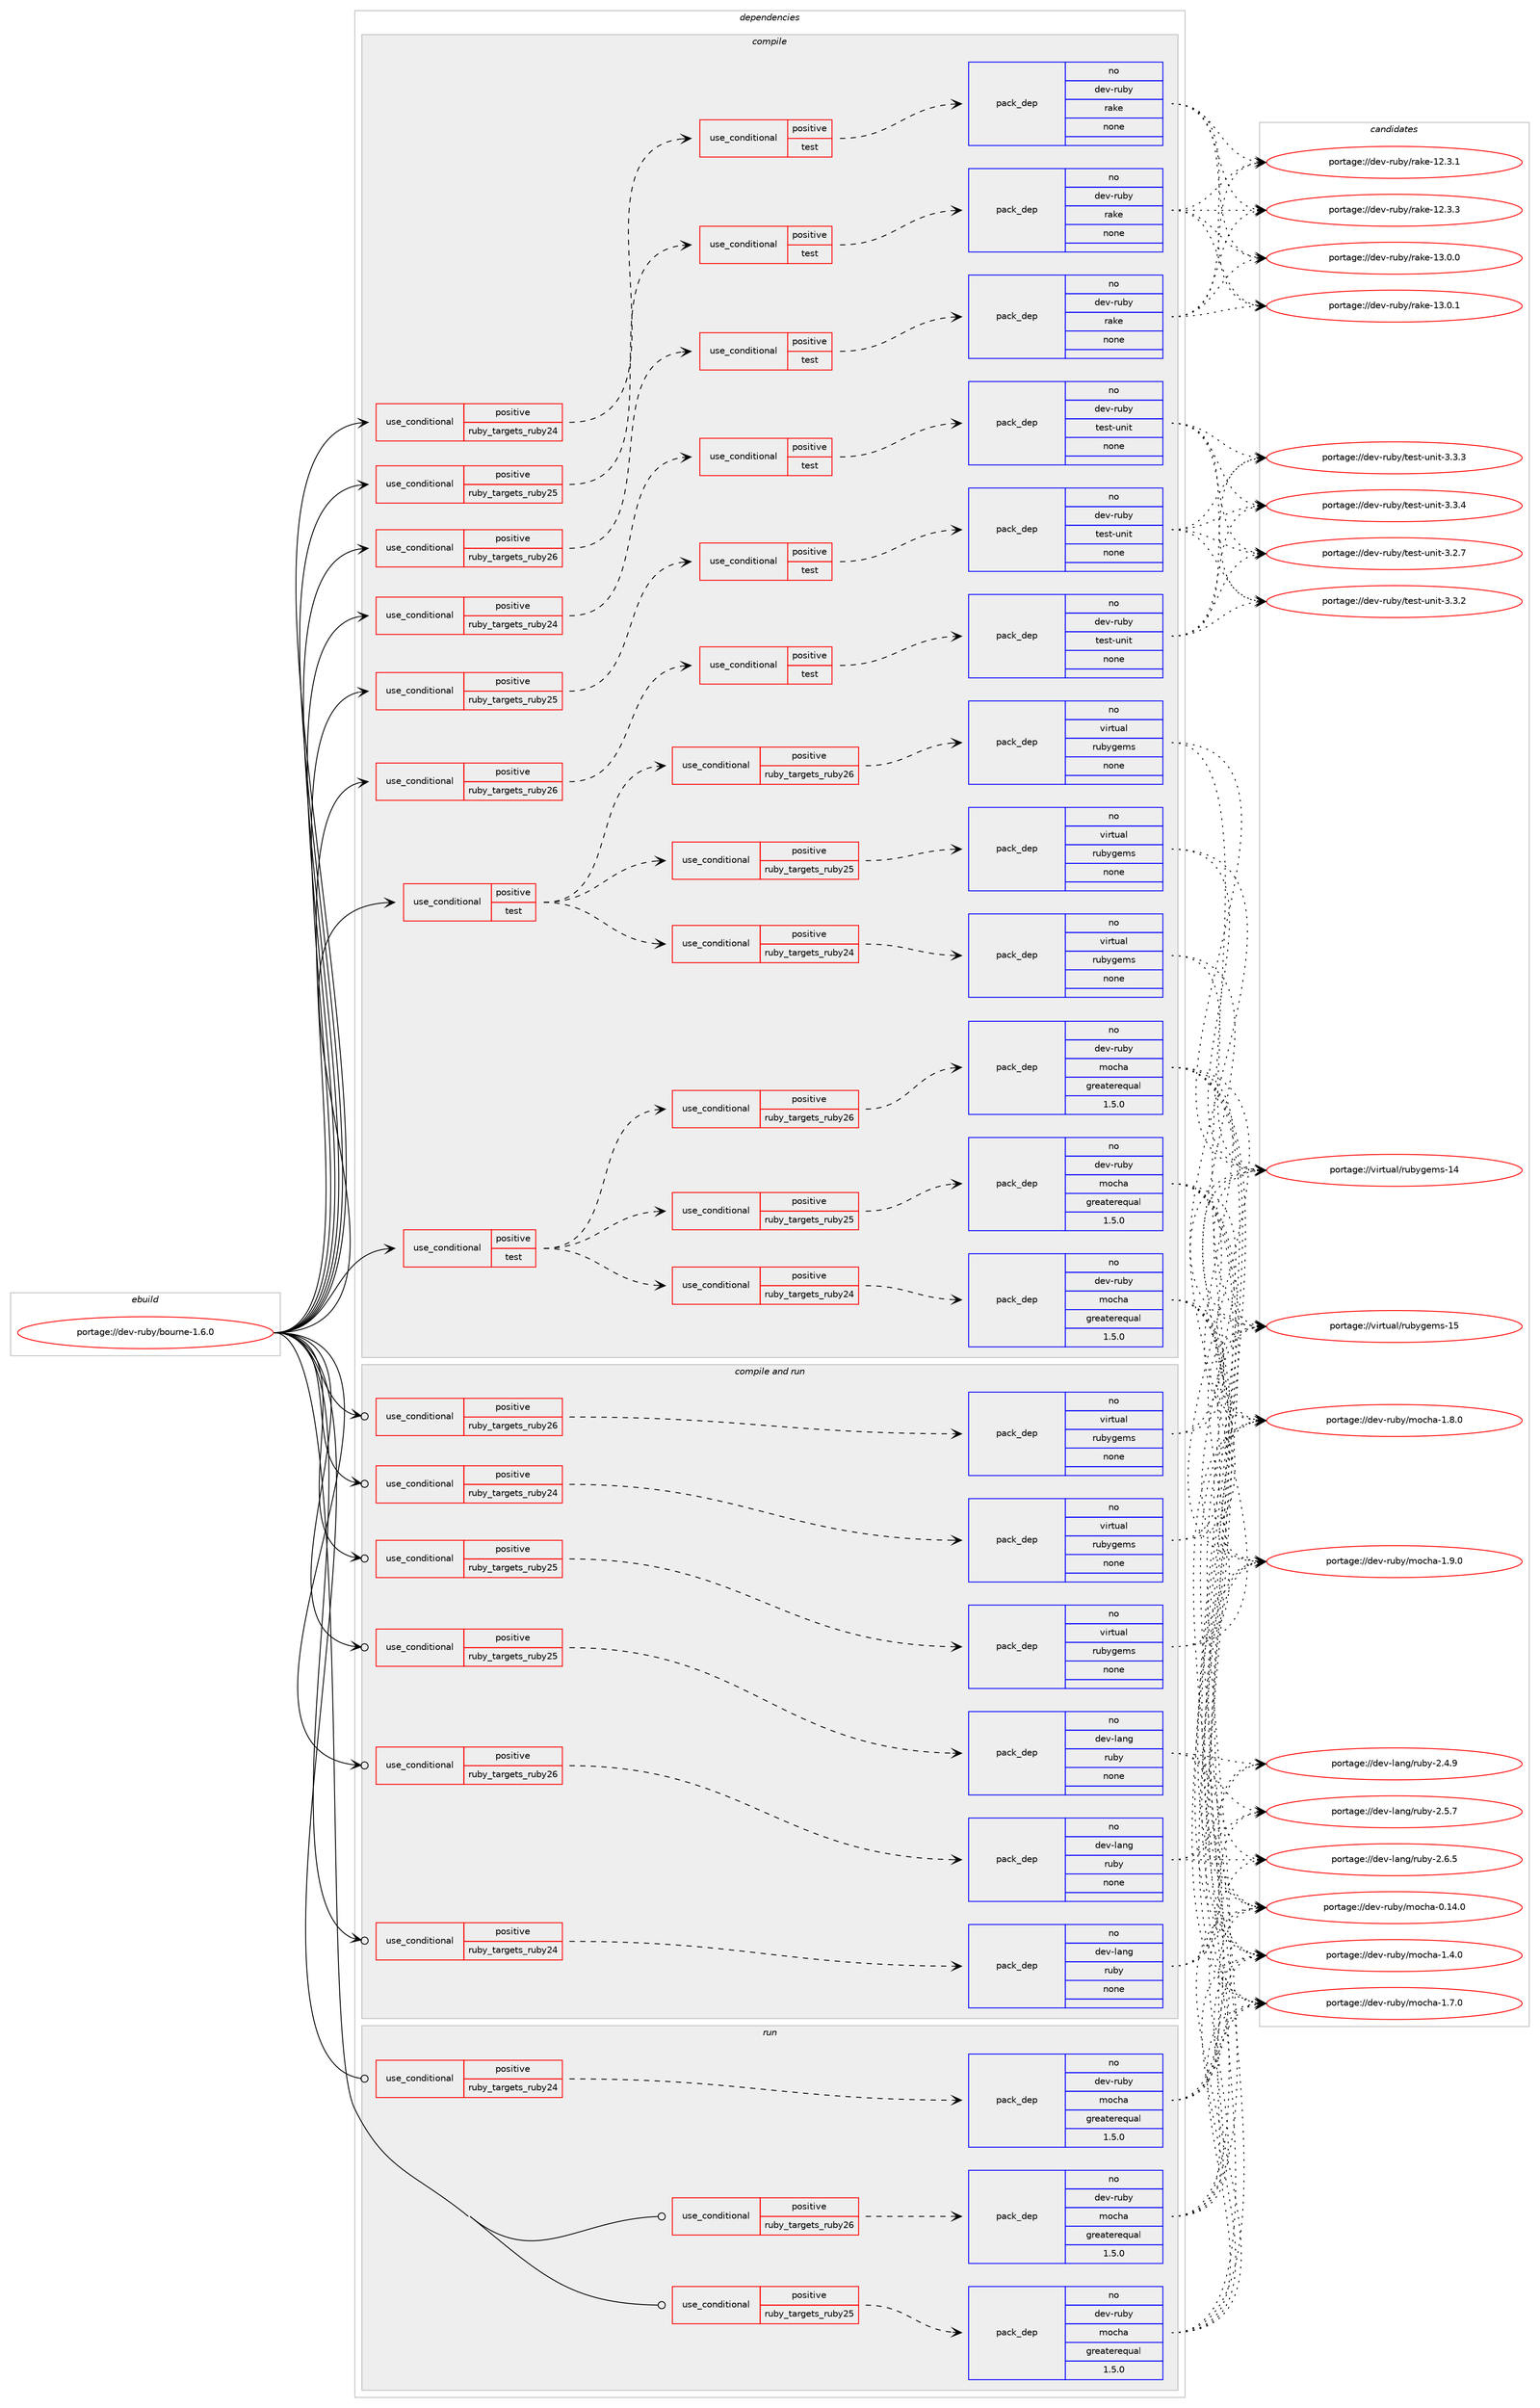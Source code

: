 digraph prolog {

# *************
# Graph options
# *************

newrank=true;
concentrate=true;
compound=true;
graph [rankdir=LR,fontname=Helvetica,fontsize=10,ranksep=1.5];#, ranksep=2.5, nodesep=0.2];
edge  [arrowhead=vee];
node  [fontname=Helvetica,fontsize=10];

# **********
# The ebuild
# **********

subgraph cluster_leftcol {
color=gray;
rank=same;
label=<<i>ebuild</i>>;
id [label="portage://dev-ruby/bourne-1.6.0", color=red, width=4, href="../dev-ruby/bourne-1.6.0.svg"];
}

# ****************
# The dependencies
# ****************

subgraph cluster_midcol {
color=gray;
label=<<i>dependencies</i>>;
subgraph cluster_compile {
fillcolor="#eeeeee";
style=filled;
label=<<i>compile</i>>;
subgraph cond48554 {
dependency214116 [label=<<TABLE BORDER="0" CELLBORDER="1" CELLSPACING="0" CELLPADDING="4"><TR><TD ROWSPAN="3" CELLPADDING="10">use_conditional</TD></TR><TR><TD>positive</TD></TR><TR><TD>ruby_targets_ruby24</TD></TR></TABLE>>, shape=none, color=red];
subgraph cond48555 {
dependency214117 [label=<<TABLE BORDER="0" CELLBORDER="1" CELLSPACING="0" CELLPADDING="4"><TR><TD ROWSPAN="3" CELLPADDING="10">use_conditional</TD></TR><TR><TD>positive</TD></TR><TR><TD>test</TD></TR></TABLE>>, shape=none, color=red];
subgraph pack162092 {
dependency214118 [label=<<TABLE BORDER="0" CELLBORDER="1" CELLSPACING="0" CELLPADDING="4" WIDTH="220"><TR><TD ROWSPAN="6" CELLPADDING="30">pack_dep</TD></TR><TR><TD WIDTH="110">no</TD></TR><TR><TD>dev-ruby</TD></TR><TR><TD>rake</TD></TR><TR><TD>none</TD></TR><TR><TD></TD></TR></TABLE>>, shape=none, color=blue];
}
dependency214117:e -> dependency214118:w [weight=20,style="dashed",arrowhead="vee"];
}
dependency214116:e -> dependency214117:w [weight=20,style="dashed",arrowhead="vee"];
}
id:e -> dependency214116:w [weight=20,style="solid",arrowhead="vee"];
subgraph cond48556 {
dependency214119 [label=<<TABLE BORDER="0" CELLBORDER="1" CELLSPACING="0" CELLPADDING="4"><TR><TD ROWSPAN="3" CELLPADDING="10">use_conditional</TD></TR><TR><TD>positive</TD></TR><TR><TD>ruby_targets_ruby24</TD></TR></TABLE>>, shape=none, color=red];
subgraph cond48557 {
dependency214120 [label=<<TABLE BORDER="0" CELLBORDER="1" CELLSPACING="0" CELLPADDING="4"><TR><TD ROWSPAN="3" CELLPADDING="10">use_conditional</TD></TR><TR><TD>positive</TD></TR><TR><TD>test</TD></TR></TABLE>>, shape=none, color=red];
subgraph pack162093 {
dependency214121 [label=<<TABLE BORDER="0" CELLBORDER="1" CELLSPACING="0" CELLPADDING="4" WIDTH="220"><TR><TD ROWSPAN="6" CELLPADDING="30">pack_dep</TD></TR><TR><TD WIDTH="110">no</TD></TR><TR><TD>dev-ruby</TD></TR><TR><TD>test-unit</TD></TR><TR><TD>none</TD></TR><TR><TD></TD></TR></TABLE>>, shape=none, color=blue];
}
dependency214120:e -> dependency214121:w [weight=20,style="dashed",arrowhead="vee"];
}
dependency214119:e -> dependency214120:w [weight=20,style="dashed",arrowhead="vee"];
}
id:e -> dependency214119:w [weight=20,style="solid",arrowhead="vee"];
subgraph cond48558 {
dependency214122 [label=<<TABLE BORDER="0" CELLBORDER="1" CELLSPACING="0" CELLPADDING="4"><TR><TD ROWSPAN="3" CELLPADDING="10">use_conditional</TD></TR><TR><TD>positive</TD></TR><TR><TD>ruby_targets_ruby25</TD></TR></TABLE>>, shape=none, color=red];
subgraph cond48559 {
dependency214123 [label=<<TABLE BORDER="0" CELLBORDER="1" CELLSPACING="0" CELLPADDING="4"><TR><TD ROWSPAN="3" CELLPADDING="10">use_conditional</TD></TR><TR><TD>positive</TD></TR><TR><TD>test</TD></TR></TABLE>>, shape=none, color=red];
subgraph pack162094 {
dependency214124 [label=<<TABLE BORDER="0" CELLBORDER="1" CELLSPACING="0" CELLPADDING="4" WIDTH="220"><TR><TD ROWSPAN="6" CELLPADDING="30">pack_dep</TD></TR><TR><TD WIDTH="110">no</TD></TR><TR><TD>dev-ruby</TD></TR><TR><TD>rake</TD></TR><TR><TD>none</TD></TR><TR><TD></TD></TR></TABLE>>, shape=none, color=blue];
}
dependency214123:e -> dependency214124:w [weight=20,style="dashed",arrowhead="vee"];
}
dependency214122:e -> dependency214123:w [weight=20,style="dashed",arrowhead="vee"];
}
id:e -> dependency214122:w [weight=20,style="solid",arrowhead="vee"];
subgraph cond48560 {
dependency214125 [label=<<TABLE BORDER="0" CELLBORDER="1" CELLSPACING="0" CELLPADDING="4"><TR><TD ROWSPAN="3" CELLPADDING="10">use_conditional</TD></TR><TR><TD>positive</TD></TR><TR><TD>ruby_targets_ruby25</TD></TR></TABLE>>, shape=none, color=red];
subgraph cond48561 {
dependency214126 [label=<<TABLE BORDER="0" CELLBORDER="1" CELLSPACING="0" CELLPADDING="4"><TR><TD ROWSPAN="3" CELLPADDING="10">use_conditional</TD></TR><TR><TD>positive</TD></TR><TR><TD>test</TD></TR></TABLE>>, shape=none, color=red];
subgraph pack162095 {
dependency214127 [label=<<TABLE BORDER="0" CELLBORDER="1" CELLSPACING="0" CELLPADDING="4" WIDTH="220"><TR><TD ROWSPAN="6" CELLPADDING="30">pack_dep</TD></TR><TR><TD WIDTH="110">no</TD></TR><TR><TD>dev-ruby</TD></TR><TR><TD>test-unit</TD></TR><TR><TD>none</TD></TR><TR><TD></TD></TR></TABLE>>, shape=none, color=blue];
}
dependency214126:e -> dependency214127:w [weight=20,style="dashed",arrowhead="vee"];
}
dependency214125:e -> dependency214126:w [weight=20,style="dashed",arrowhead="vee"];
}
id:e -> dependency214125:w [weight=20,style="solid",arrowhead="vee"];
subgraph cond48562 {
dependency214128 [label=<<TABLE BORDER="0" CELLBORDER="1" CELLSPACING="0" CELLPADDING="4"><TR><TD ROWSPAN="3" CELLPADDING="10">use_conditional</TD></TR><TR><TD>positive</TD></TR><TR><TD>ruby_targets_ruby26</TD></TR></TABLE>>, shape=none, color=red];
subgraph cond48563 {
dependency214129 [label=<<TABLE BORDER="0" CELLBORDER="1" CELLSPACING="0" CELLPADDING="4"><TR><TD ROWSPAN="3" CELLPADDING="10">use_conditional</TD></TR><TR><TD>positive</TD></TR><TR><TD>test</TD></TR></TABLE>>, shape=none, color=red];
subgraph pack162096 {
dependency214130 [label=<<TABLE BORDER="0" CELLBORDER="1" CELLSPACING="0" CELLPADDING="4" WIDTH="220"><TR><TD ROWSPAN="6" CELLPADDING="30">pack_dep</TD></TR><TR><TD WIDTH="110">no</TD></TR><TR><TD>dev-ruby</TD></TR><TR><TD>rake</TD></TR><TR><TD>none</TD></TR><TR><TD></TD></TR></TABLE>>, shape=none, color=blue];
}
dependency214129:e -> dependency214130:w [weight=20,style="dashed",arrowhead="vee"];
}
dependency214128:e -> dependency214129:w [weight=20,style="dashed",arrowhead="vee"];
}
id:e -> dependency214128:w [weight=20,style="solid",arrowhead="vee"];
subgraph cond48564 {
dependency214131 [label=<<TABLE BORDER="0" CELLBORDER="1" CELLSPACING="0" CELLPADDING="4"><TR><TD ROWSPAN="3" CELLPADDING="10">use_conditional</TD></TR><TR><TD>positive</TD></TR><TR><TD>ruby_targets_ruby26</TD></TR></TABLE>>, shape=none, color=red];
subgraph cond48565 {
dependency214132 [label=<<TABLE BORDER="0" CELLBORDER="1" CELLSPACING="0" CELLPADDING="4"><TR><TD ROWSPAN="3" CELLPADDING="10">use_conditional</TD></TR><TR><TD>positive</TD></TR><TR><TD>test</TD></TR></TABLE>>, shape=none, color=red];
subgraph pack162097 {
dependency214133 [label=<<TABLE BORDER="0" CELLBORDER="1" CELLSPACING="0" CELLPADDING="4" WIDTH="220"><TR><TD ROWSPAN="6" CELLPADDING="30">pack_dep</TD></TR><TR><TD WIDTH="110">no</TD></TR><TR><TD>dev-ruby</TD></TR><TR><TD>test-unit</TD></TR><TR><TD>none</TD></TR><TR><TD></TD></TR></TABLE>>, shape=none, color=blue];
}
dependency214132:e -> dependency214133:w [weight=20,style="dashed",arrowhead="vee"];
}
dependency214131:e -> dependency214132:w [weight=20,style="dashed",arrowhead="vee"];
}
id:e -> dependency214131:w [weight=20,style="solid",arrowhead="vee"];
subgraph cond48566 {
dependency214134 [label=<<TABLE BORDER="0" CELLBORDER="1" CELLSPACING="0" CELLPADDING="4"><TR><TD ROWSPAN="3" CELLPADDING="10">use_conditional</TD></TR><TR><TD>positive</TD></TR><TR><TD>test</TD></TR></TABLE>>, shape=none, color=red];
subgraph cond48567 {
dependency214135 [label=<<TABLE BORDER="0" CELLBORDER="1" CELLSPACING="0" CELLPADDING="4"><TR><TD ROWSPAN="3" CELLPADDING="10">use_conditional</TD></TR><TR><TD>positive</TD></TR><TR><TD>ruby_targets_ruby24</TD></TR></TABLE>>, shape=none, color=red];
subgraph pack162098 {
dependency214136 [label=<<TABLE BORDER="0" CELLBORDER="1" CELLSPACING="0" CELLPADDING="4" WIDTH="220"><TR><TD ROWSPAN="6" CELLPADDING="30">pack_dep</TD></TR><TR><TD WIDTH="110">no</TD></TR><TR><TD>dev-ruby</TD></TR><TR><TD>mocha</TD></TR><TR><TD>greaterequal</TD></TR><TR><TD>1.5.0</TD></TR></TABLE>>, shape=none, color=blue];
}
dependency214135:e -> dependency214136:w [weight=20,style="dashed",arrowhead="vee"];
}
dependency214134:e -> dependency214135:w [weight=20,style="dashed",arrowhead="vee"];
subgraph cond48568 {
dependency214137 [label=<<TABLE BORDER="0" CELLBORDER="1" CELLSPACING="0" CELLPADDING="4"><TR><TD ROWSPAN="3" CELLPADDING="10">use_conditional</TD></TR><TR><TD>positive</TD></TR><TR><TD>ruby_targets_ruby25</TD></TR></TABLE>>, shape=none, color=red];
subgraph pack162099 {
dependency214138 [label=<<TABLE BORDER="0" CELLBORDER="1" CELLSPACING="0" CELLPADDING="4" WIDTH="220"><TR><TD ROWSPAN="6" CELLPADDING="30">pack_dep</TD></TR><TR><TD WIDTH="110">no</TD></TR><TR><TD>dev-ruby</TD></TR><TR><TD>mocha</TD></TR><TR><TD>greaterequal</TD></TR><TR><TD>1.5.0</TD></TR></TABLE>>, shape=none, color=blue];
}
dependency214137:e -> dependency214138:w [weight=20,style="dashed",arrowhead="vee"];
}
dependency214134:e -> dependency214137:w [weight=20,style="dashed",arrowhead="vee"];
subgraph cond48569 {
dependency214139 [label=<<TABLE BORDER="0" CELLBORDER="1" CELLSPACING="0" CELLPADDING="4"><TR><TD ROWSPAN="3" CELLPADDING="10">use_conditional</TD></TR><TR><TD>positive</TD></TR><TR><TD>ruby_targets_ruby26</TD></TR></TABLE>>, shape=none, color=red];
subgraph pack162100 {
dependency214140 [label=<<TABLE BORDER="0" CELLBORDER="1" CELLSPACING="0" CELLPADDING="4" WIDTH="220"><TR><TD ROWSPAN="6" CELLPADDING="30">pack_dep</TD></TR><TR><TD WIDTH="110">no</TD></TR><TR><TD>dev-ruby</TD></TR><TR><TD>mocha</TD></TR><TR><TD>greaterequal</TD></TR><TR><TD>1.5.0</TD></TR></TABLE>>, shape=none, color=blue];
}
dependency214139:e -> dependency214140:w [weight=20,style="dashed",arrowhead="vee"];
}
dependency214134:e -> dependency214139:w [weight=20,style="dashed",arrowhead="vee"];
}
id:e -> dependency214134:w [weight=20,style="solid",arrowhead="vee"];
subgraph cond48570 {
dependency214141 [label=<<TABLE BORDER="0" CELLBORDER="1" CELLSPACING="0" CELLPADDING="4"><TR><TD ROWSPAN="3" CELLPADDING="10">use_conditional</TD></TR><TR><TD>positive</TD></TR><TR><TD>test</TD></TR></TABLE>>, shape=none, color=red];
subgraph cond48571 {
dependency214142 [label=<<TABLE BORDER="0" CELLBORDER="1" CELLSPACING="0" CELLPADDING="4"><TR><TD ROWSPAN="3" CELLPADDING="10">use_conditional</TD></TR><TR><TD>positive</TD></TR><TR><TD>ruby_targets_ruby24</TD></TR></TABLE>>, shape=none, color=red];
subgraph pack162101 {
dependency214143 [label=<<TABLE BORDER="0" CELLBORDER="1" CELLSPACING="0" CELLPADDING="4" WIDTH="220"><TR><TD ROWSPAN="6" CELLPADDING="30">pack_dep</TD></TR><TR><TD WIDTH="110">no</TD></TR><TR><TD>virtual</TD></TR><TR><TD>rubygems</TD></TR><TR><TD>none</TD></TR><TR><TD></TD></TR></TABLE>>, shape=none, color=blue];
}
dependency214142:e -> dependency214143:w [weight=20,style="dashed",arrowhead="vee"];
}
dependency214141:e -> dependency214142:w [weight=20,style="dashed",arrowhead="vee"];
subgraph cond48572 {
dependency214144 [label=<<TABLE BORDER="0" CELLBORDER="1" CELLSPACING="0" CELLPADDING="4"><TR><TD ROWSPAN="3" CELLPADDING="10">use_conditional</TD></TR><TR><TD>positive</TD></TR><TR><TD>ruby_targets_ruby25</TD></TR></TABLE>>, shape=none, color=red];
subgraph pack162102 {
dependency214145 [label=<<TABLE BORDER="0" CELLBORDER="1" CELLSPACING="0" CELLPADDING="4" WIDTH="220"><TR><TD ROWSPAN="6" CELLPADDING="30">pack_dep</TD></TR><TR><TD WIDTH="110">no</TD></TR><TR><TD>virtual</TD></TR><TR><TD>rubygems</TD></TR><TR><TD>none</TD></TR><TR><TD></TD></TR></TABLE>>, shape=none, color=blue];
}
dependency214144:e -> dependency214145:w [weight=20,style="dashed",arrowhead="vee"];
}
dependency214141:e -> dependency214144:w [weight=20,style="dashed",arrowhead="vee"];
subgraph cond48573 {
dependency214146 [label=<<TABLE BORDER="0" CELLBORDER="1" CELLSPACING="0" CELLPADDING="4"><TR><TD ROWSPAN="3" CELLPADDING="10">use_conditional</TD></TR><TR><TD>positive</TD></TR><TR><TD>ruby_targets_ruby26</TD></TR></TABLE>>, shape=none, color=red];
subgraph pack162103 {
dependency214147 [label=<<TABLE BORDER="0" CELLBORDER="1" CELLSPACING="0" CELLPADDING="4" WIDTH="220"><TR><TD ROWSPAN="6" CELLPADDING="30">pack_dep</TD></TR><TR><TD WIDTH="110">no</TD></TR><TR><TD>virtual</TD></TR><TR><TD>rubygems</TD></TR><TR><TD>none</TD></TR><TR><TD></TD></TR></TABLE>>, shape=none, color=blue];
}
dependency214146:e -> dependency214147:w [weight=20,style="dashed",arrowhead="vee"];
}
dependency214141:e -> dependency214146:w [weight=20,style="dashed",arrowhead="vee"];
}
id:e -> dependency214141:w [weight=20,style="solid",arrowhead="vee"];
}
subgraph cluster_compileandrun {
fillcolor="#eeeeee";
style=filled;
label=<<i>compile and run</i>>;
subgraph cond48574 {
dependency214148 [label=<<TABLE BORDER="0" CELLBORDER="1" CELLSPACING="0" CELLPADDING="4"><TR><TD ROWSPAN="3" CELLPADDING="10">use_conditional</TD></TR><TR><TD>positive</TD></TR><TR><TD>ruby_targets_ruby24</TD></TR></TABLE>>, shape=none, color=red];
subgraph pack162104 {
dependency214149 [label=<<TABLE BORDER="0" CELLBORDER="1" CELLSPACING="0" CELLPADDING="4" WIDTH="220"><TR><TD ROWSPAN="6" CELLPADDING="30">pack_dep</TD></TR><TR><TD WIDTH="110">no</TD></TR><TR><TD>dev-lang</TD></TR><TR><TD>ruby</TD></TR><TR><TD>none</TD></TR><TR><TD></TD></TR></TABLE>>, shape=none, color=blue];
}
dependency214148:e -> dependency214149:w [weight=20,style="dashed",arrowhead="vee"];
}
id:e -> dependency214148:w [weight=20,style="solid",arrowhead="odotvee"];
subgraph cond48575 {
dependency214150 [label=<<TABLE BORDER="0" CELLBORDER="1" CELLSPACING="0" CELLPADDING="4"><TR><TD ROWSPAN="3" CELLPADDING="10">use_conditional</TD></TR><TR><TD>positive</TD></TR><TR><TD>ruby_targets_ruby24</TD></TR></TABLE>>, shape=none, color=red];
subgraph pack162105 {
dependency214151 [label=<<TABLE BORDER="0" CELLBORDER="1" CELLSPACING="0" CELLPADDING="4" WIDTH="220"><TR><TD ROWSPAN="6" CELLPADDING="30">pack_dep</TD></TR><TR><TD WIDTH="110">no</TD></TR><TR><TD>virtual</TD></TR><TR><TD>rubygems</TD></TR><TR><TD>none</TD></TR><TR><TD></TD></TR></TABLE>>, shape=none, color=blue];
}
dependency214150:e -> dependency214151:w [weight=20,style="dashed",arrowhead="vee"];
}
id:e -> dependency214150:w [weight=20,style="solid",arrowhead="odotvee"];
subgraph cond48576 {
dependency214152 [label=<<TABLE BORDER="0" CELLBORDER="1" CELLSPACING="0" CELLPADDING="4"><TR><TD ROWSPAN="3" CELLPADDING="10">use_conditional</TD></TR><TR><TD>positive</TD></TR><TR><TD>ruby_targets_ruby25</TD></TR></TABLE>>, shape=none, color=red];
subgraph pack162106 {
dependency214153 [label=<<TABLE BORDER="0" CELLBORDER="1" CELLSPACING="0" CELLPADDING="4" WIDTH="220"><TR><TD ROWSPAN="6" CELLPADDING="30">pack_dep</TD></TR><TR><TD WIDTH="110">no</TD></TR><TR><TD>dev-lang</TD></TR><TR><TD>ruby</TD></TR><TR><TD>none</TD></TR><TR><TD></TD></TR></TABLE>>, shape=none, color=blue];
}
dependency214152:e -> dependency214153:w [weight=20,style="dashed",arrowhead="vee"];
}
id:e -> dependency214152:w [weight=20,style="solid",arrowhead="odotvee"];
subgraph cond48577 {
dependency214154 [label=<<TABLE BORDER="0" CELLBORDER="1" CELLSPACING="0" CELLPADDING="4"><TR><TD ROWSPAN="3" CELLPADDING="10">use_conditional</TD></TR><TR><TD>positive</TD></TR><TR><TD>ruby_targets_ruby25</TD></TR></TABLE>>, shape=none, color=red];
subgraph pack162107 {
dependency214155 [label=<<TABLE BORDER="0" CELLBORDER="1" CELLSPACING="0" CELLPADDING="4" WIDTH="220"><TR><TD ROWSPAN="6" CELLPADDING="30">pack_dep</TD></TR><TR><TD WIDTH="110">no</TD></TR><TR><TD>virtual</TD></TR><TR><TD>rubygems</TD></TR><TR><TD>none</TD></TR><TR><TD></TD></TR></TABLE>>, shape=none, color=blue];
}
dependency214154:e -> dependency214155:w [weight=20,style="dashed",arrowhead="vee"];
}
id:e -> dependency214154:w [weight=20,style="solid",arrowhead="odotvee"];
subgraph cond48578 {
dependency214156 [label=<<TABLE BORDER="0" CELLBORDER="1" CELLSPACING="0" CELLPADDING="4"><TR><TD ROWSPAN="3" CELLPADDING="10">use_conditional</TD></TR><TR><TD>positive</TD></TR><TR><TD>ruby_targets_ruby26</TD></TR></TABLE>>, shape=none, color=red];
subgraph pack162108 {
dependency214157 [label=<<TABLE BORDER="0" CELLBORDER="1" CELLSPACING="0" CELLPADDING="4" WIDTH="220"><TR><TD ROWSPAN="6" CELLPADDING="30">pack_dep</TD></TR><TR><TD WIDTH="110">no</TD></TR><TR><TD>dev-lang</TD></TR><TR><TD>ruby</TD></TR><TR><TD>none</TD></TR><TR><TD></TD></TR></TABLE>>, shape=none, color=blue];
}
dependency214156:e -> dependency214157:w [weight=20,style="dashed",arrowhead="vee"];
}
id:e -> dependency214156:w [weight=20,style="solid",arrowhead="odotvee"];
subgraph cond48579 {
dependency214158 [label=<<TABLE BORDER="0" CELLBORDER="1" CELLSPACING="0" CELLPADDING="4"><TR><TD ROWSPAN="3" CELLPADDING="10">use_conditional</TD></TR><TR><TD>positive</TD></TR><TR><TD>ruby_targets_ruby26</TD></TR></TABLE>>, shape=none, color=red];
subgraph pack162109 {
dependency214159 [label=<<TABLE BORDER="0" CELLBORDER="1" CELLSPACING="0" CELLPADDING="4" WIDTH="220"><TR><TD ROWSPAN="6" CELLPADDING="30">pack_dep</TD></TR><TR><TD WIDTH="110">no</TD></TR><TR><TD>virtual</TD></TR><TR><TD>rubygems</TD></TR><TR><TD>none</TD></TR><TR><TD></TD></TR></TABLE>>, shape=none, color=blue];
}
dependency214158:e -> dependency214159:w [weight=20,style="dashed",arrowhead="vee"];
}
id:e -> dependency214158:w [weight=20,style="solid",arrowhead="odotvee"];
}
subgraph cluster_run {
fillcolor="#eeeeee";
style=filled;
label=<<i>run</i>>;
subgraph cond48580 {
dependency214160 [label=<<TABLE BORDER="0" CELLBORDER="1" CELLSPACING="0" CELLPADDING="4"><TR><TD ROWSPAN="3" CELLPADDING="10">use_conditional</TD></TR><TR><TD>positive</TD></TR><TR><TD>ruby_targets_ruby24</TD></TR></TABLE>>, shape=none, color=red];
subgraph pack162110 {
dependency214161 [label=<<TABLE BORDER="0" CELLBORDER="1" CELLSPACING="0" CELLPADDING="4" WIDTH="220"><TR><TD ROWSPAN="6" CELLPADDING="30">pack_dep</TD></TR><TR><TD WIDTH="110">no</TD></TR><TR><TD>dev-ruby</TD></TR><TR><TD>mocha</TD></TR><TR><TD>greaterequal</TD></TR><TR><TD>1.5.0</TD></TR></TABLE>>, shape=none, color=blue];
}
dependency214160:e -> dependency214161:w [weight=20,style="dashed",arrowhead="vee"];
}
id:e -> dependency214160:w [weight=20,style="solid",arrowhead="odot"];
subgraph cond48581 {
dependency214162 [label=<<TABLE BORDER="0" CELLBORDER="1" CELLSPACING="0" CELLPADDING="4"><TR><TD ROWSPAN="3" CELLPADDING="10">use_conditional</TD></TR><TR><TD>positive</TD></TR><TR><TD>ruby_targets_ruby25</TD></TR></TABLE>>, shape=none, color=red];
subgraph pack162111 {
dependency214163 [label=<<TABLE BORDER="0" CELLBORDER="1" CELLSPACING="0" CELLPADDING="4" WIDTH="220"><TR><TD ROWSPAN="6" CELLPADDING="30">pack_dep</TD></TR><TR><TD WIDTH="110">no</TD></TR><TR><TD>dev-ruby</TD></TR><TR><TD>mocha</TD></TR><TR><TD>greaterequal</TD></TR><TR><TD>1.5.0</TD></TR></TABLE>>, shape=none, color=blue];
}
dependency214162:e -> dependency214163:w [weight=20,style="dashed",arrowhead="vee"];
}
id:e -> dependency214162:w [weight=20,style="solid",arrowhead="odot"];
subgraph cond48582 {
dependency214164 [label=<<TABLE BORDER="0" CELLBORDER="1" CELLSPACING="0" CELLPADDING="4"><TR><TD ROWSPAN="3" CELLPADDING="10">use_conditional</TD></TR><TR><TD>positive</TD></TR><TR><TD>ruby_targets_ruby26</TD></TR></TABLE>>, shape=none, color=red];
subgraph pack162112 {
dependency214165 [label=<<TABLE BORDER="0" CELLBORDER="1" CELLSPACING="0" CELLPADDING="4" WIDTH="220"><TR><TD ROWSPAN="6" CELLPADDING="30">pack_dep</TD></TR><TR><TD WIDTH="110">no</TD></TR><TR><TD>dev-ruby</TD></TR><TR><TD>mocha</TD></TR><TR><TD>greaterequal</TD></TR><TR><TD>1.5.0</TD></TR></TABLE>>, shape=none, color=blue];
}
dependency214164:e -> dependency214165:w [weight=20,style="dashed",arrowhead="vee"];
}
id:e -> dependency214164:w [weight=20,style="solid",arrowhead="odot"];
}
}

# **************
# The candidates
# **************

subgraph cluster_choices {
rank=same;
color=gray;
label=<<i>candidates</i>>;

subgraph choice162092 {
color=black;
nodesep=1;
choiceportage1001011184511411798121471149710710145495046514649 [label="portage://dev-ruby/rake-12.3.1", color=red, width=4,href="../dev-ruby/rake-12.3.1.svg"];
choiceportage1001011184511411798121471149710710145495046514651 [label="portage://dev-ruby/rake-12.3.3", color=red, width=4,href="../dev-ruby/rake-12.3.3.svg"];
choiceportage1001011184511411798121471149710710145495146484648 [label="portage://dev-ruby/rake-13.0.0", color=red, width=4,href="../dev-ruby/rake-13.0.0.svg"];
choiceportage1001011184511411798121471149710710145495146484649 [label="portage://dev-ruby/rake-13.0.1", color=red, width=4,href="../dev-ruby/rake-13.0.1.svg"];
dependency214118:e -> choiceportage1001011184511411798121471149710710145495046514649:w [style=dotted,weight="100"];
dependency214118:e -> choiceportage1001011184511411798121471149710710145495046514651:w [style=dotted,weight="100"];
dependency214118:e -> choiceportage1001011184511411798121471149710710145495146484648:w [style=dotted,weight="100"];
dependency214118:e -> choiceportage1001011184511411798121471149710710145495146484649:w [style=dotted,weight="100"];
}
subgraph choice162093 {
color=black;
nodesep=1;
choiceportage10010111845114117981214711610111511645117110105116455146504655 [label="portage://dev-ruby/test-unit-3.2.7", color=red, width=4,href="../dev-ruby/test-unit-3.2.7.svg"];
choiceportage10010111845114117981214711610111511645117110105116455146514650 [label="portage://dev-ruby/test-unit-3.3.2", color=red, width=4,href="../dev-ruby/test-unit-3.3.2.svg"];
choiceportage10010111845114117981214711610111511645117110105116455146514651 [label="portage://dev-ruby/test-unit-3.3.3", color=red, width=4,href="../dev-ruby/test-unit-3.3.3.svg"];
choiceportage10010111845114117981214711610111511645117110105116455146514652 [label="portage://dev-ruby/test-unit-3.3.4", color=red, width=4,href="../dev-ruby/test-unit-3.3.4.svg"];
dependency214121:e -> choiceportage10010111845114117981214711610111511645117110105116455146504655:w [style=dotted,weight="100"];
dependency214121:e -> choiceportage10010111845114117981214711610111511645117110105116455146514650:w [style=dotted,weight="100"];
dependency214121:e -> choiceportage10010111845114117981214711610111511645117110105116455146514651:w [style=dotted,weight="100"];
dependency214121:e -> choiceportage10010111845114117981214711610111511645117110105116455146514652:w [style=dotted,weight="100"];
}
subgraph choice162094 {
color=black;
nodesep=1;
choiceportage1001011184511411798121471149710710145495046514649 [label="portage://dev-ruby/rake-12.3.1", color=red, width=4,href="../dev-ruby/rake-12.3.1.svg"];
choiceportage1001011184511411798121471149710710145495046514651 [label="portage://dev-ruby/rake-12.3.3", color=red, width=4,href="../dev-ruby/rake-12.3.3.svg"];
choiceportage1001011184511411798121471149710710145495146484648 [label="portage://dev-ruby/rake-13.0.0", color=red, width=4,href="../dev-ruby/rake-13.0.0.svg"];
choiceportage1001011184511411798121471149710710145495146484649 [label="portage://dev-ruby/rake-13.0.1", color=red, width=4,href="../dev-ruby/rake-13.0.1.svg"];
dependency214124:e -> choiceportage1001011184511411798121471149710710145495046514649:w [style=dotted,weight="100"];
dependency214124:e -> choiceportage1001011184511411798121471149710710145495046514651:w [style=dotted,weight="100"];
dependency214124:e -> choiceportage1001011184511411798121471149710710145495146484648:w [style=dotted,weight="100"];
dependency214124:e -> choiceportage1001011184511411798121471149710710145495146484649:w [style=dotted,weight="100"];
}
subgraph choice162095 {
color=black;
nodesep=1;
choiceportage10010111845114117981214711610111511645117110105116455146504655 [label="portage://dev-ruby/test-unit-3.2.7", color=red, width=4,href="../dev-ruby/test-unit-3.2.7.svg"];
choiceportage10010111845114117981214711610111511645117110105116455146514650 [label="portage://dev-ruby/test-unit-3.3.2", color=red, width=4,href="../dev-ruby/test-unit-3.3.2.svg"];
choiceportage10010111845114117981214711610111511645117110105116455146514651 [label="portage://dev-ruby/test-unit-3.3.3", color=red, width=4,href="../dev-ruby/test-unit-3.3.3.svg"];
choiceportage10010111845114117981214711610111511645117110105116455146514652 [label="portage://dev-ruby/test-unit-3.3.4", color=red, width=4,href="../dev-ruby/test-unit-3.3.4.svg"];
dependency214127:e -> choiceportage10010111845114117981214711610111511645117110105116455146504655:w [style=dotted,weight="100"];
dependency214127:e -> choiceportage10010111845114117981214711610111511645117110105116455146514650:w [style=dotted,weight="100"];
dependency214127:e -> choiceportage10010111845114117981214711610111511645117110105116455146514651:w [style=dotted,weight="100"];
dependency214127:e -> choiceportage10010111845114117981214711610111511645117110105116455146514652:w [style=dotted,weight="100"];
}
subgraph choice162096 {
color=black;
nodesep=1;
choiceportage1001011184511411798121471149710710145495046514649 [label="portage://dev-ruby/rake-12.3.1", color=red, width=4,href="../dev-ruby/rake-12.3.1.svg"];
choiceportage1001011184511411798121471149710710145495046514651 [label="portage://dev-ruby/rake-12.3.3", color=red, width=4,href="../dev-ruby/rake-12.3.3.svg"];
choiceportage1001011184511411798121471149710710145495146484648 [label="portage://dev-ruby/rake-13.0.0", color=red, width=4,href="../dev-ruby/rake-13.0.0.svg"];
choiceportage1001011184511411798121471149710710145495146484649 [label="portage://dev-ruby/rake-13.0.1", color=red, width=4,href="../dev-ruby/rake-13.0.1.svg"];
dependency214130:e -> choiceportage1001011184511411798121471149710710145495046514649:w [style=dotted,weight="100"];
dependency214130:e -> choiceportage1001011184511411798121471149710710145495046514651:w [style=dotted,weight="100"];
dependency214130:e -> choiceportage1001011184511411798121471149710710145495146484648:w [style=dotted,weight="100"];
dependency214130:e -> choiceportage1001011184511411798121471149710710145495146484649:w [style=dotted,weight="100"];
}
subgraph choice162097 {
color=black;
nodesep=1;
choiceportage10010111845114117981214711610111511645117110105116455146504655 [label="portage://dev-ruby/test-unit-3.2.7", color=red, width=4,href="../dev-ruby/test-unit-3.2.7.svg"];
choiceportage10010111845114117981214711610111511645117110105116455146514650 [label="portage://dev-ruby/test-unit-3.3.2", color=red, width=4,href="../dev-ruby/test-unit-3.3.2.svg"];
choiceportage10010111845114117981214711610111511645117110105116455146514651 [label="portage://dev-ruby/test-unit-3.3.3", color=red, width=4,href="../dev-ruby/test-unit-3.3.3.svg"];
choiceportage10010111845114117981214711610111511645117110105116455146514652 [label="portage://dev-ruby/test-unit-3.3.4", color=red, width=4,href="../dev-ruby/test-unit-3.3.4.svg"];
dependency214133:e -> choiceportage10010111845114117981214711610111511645117110105116455146504655:w [style=dotted,weight="100"];
dependency214133:e -> choiceportage10010111845114117981214711610111511645117110105116455146514650:w [style=dotted,weight="100"];
dependency214133:e -> choiceportage10010111845114117981214711610111511645117110105116455146514651:w [style=dotted,weight="100"];
dependency214133:e -> choiceportage10010111845114117981214711610111511645117110105116455146514652:w [style=dotted,weight="100"];
}
subgraph choice162098 {
color=black;
nodesep=1;
choiceportage100101118451141179812147109111991049745484649524648 [label="portage://dev-ruby/mocha-0.14.0", color=red, width=4,href="../dev-ruby/mocha-0.14.0.svg"];
choiceportage1001011184511411798121471091119910497454946524648 [label="portage://dev-ruby/mocha-1.4.0", color=red, width=4,href="../dev-ruby/mocha-1.4.0.svg"];
choiceportage1001011184511411798121471091119910497454946554648 [label="portage://dev-ruby/mocha-1.7.0", color=red, width=4,href="../dev-ruby/mocha-1.7.0.svg"];
choiceportage1001011184511411798121471091119910497454946564648 [label="portage://dev-ruby/mocha-1.8.0", color=red, width=4,href="../dev-ruby/mocha-1.8.0.svg"];
choiceportage1001011184511411798121471091119910497454946574648 [label="portage://dev-ruby/mocha-1.9.0", color=red, width=4,href="../dev-ruby/mocha-1.9.0.svg"];
dependency214136:e -> choiceportage100101118451141179812147109111991049745484649524648:w [style=dotted,weight="100"];
dependency214136:e -> choiceportage1001011184511411798121471091119910497454946524648:w [style=dotted,weight="100"];
dependency214136:e -> choiceportage1001011184511411798121471091119910497454946554648:w [style=dotted,weight="100"];
dependency214136:e -> choiceportage1001011184511411798121471091119910497454946564648:w [style=dotted,weight="100"];
dependency214136:e -> choiceportage1001011184511411798121471091119910497454946574648:w [style=dotted,weight="100"];
}
subgraph choice162099 {
color=black;
nodesep=1;
choiceportage100101118451141179812147109111991049745484649524648 [label="portage://dev-ruby/mocha-0.14.0", color=red, width=4,href="../dev-ruby/mocha-0.14.0.svg"];
choiceportage1001011184511411798121471091119910497454946524648 [label="portage://dev-ruby/mocha-1.4.0", color=red, width=4,href="../dev-ruby/mocha-1.4.0.svg"];
choiceportage1001011184511411798121471091119910497454946554648 [label="portage://dev-ruby/mocha-1.7.0", color=red, width=4,href="../dev-ruby/mocha-1.7.0.svg"];
choiceportage1001011184511411798121471091119910497454946564648 [label="portage://dev-ruby/mocha-1.8.0", color=red, width=4,href="../dev-ruby/mocha-1.8.0.svg"];
choiceportage1001011184511411798121471091119910497454946574648 [label="portage://dev-ruby/mocha-1.9.0", color=red, width=4,href="../dev-ruby/mocha-1.9.0.svg"];
dependency214138:e -> choiceportage100101118451141179812147109111991049745484649524648:w [style=dotted,weight="100"];
dependency214138:e -> choiceportage1001011184511411798121471091119910497454946524648:w [style=dotted,weight="100"];
dependency214138:e -> choiceportage1001011184511411798121471091119910497454946554648:w [style=dotted,weight="100"];
dependency214138:e -> choiceportage1001011184511411798121471091119910497454946564648:w [style=dotted,weight="100"];
dependency214138:e -> choiceportage1001011184511411798121471091119910497454946574648:w [style=dotted,weight="100"];
}
subgraph choice162100 {
color=black;
nodesep=1;
choiceportage100101118451141179812147109111991049745484649524648 [label="portage://dev-ruby/mocha-0.14.0", color=red, width=4,href="../dev-ruby/mocha-0.14.0.svg"];
choiceportage1001011184511411798121471091119910497454946524648 [label="portage://dev-ruby/mocha-1.4.0", color=red, width=4,href="../dev-ruby/mocha-1.4.0.svg"];
choiceportage1001011184511411798121471091119910497454946554648 [label="portage://dev-ruby/mocha-1.7.0", color=red, width=4,href="../dev-ruby/mocha-1.7.0.svg"];
choiceportage1001011184511411798121471091119910497454946564648 [label="portage://dev-ruby/mocha-1.8.0", color=red, width=4,href="../dev-ruby/mocha-1.8.0.svg"];
choiceportage1001011184511411798121471091119910497454946574648 [label="portage://dev-ruby/mocha-1.9.0", color=red, width=4,href="../dev-ruby/mocha-1.9.0.svg"];
dependency214140:e -> choiceportage100101118451141179812147109111991049745484649524648:w [style=dotted,weight="100"];
dependency214140:e -> choiceportage1001011184511411798121471091119910497454946524648:w [style=dotted,weight="100"];
dependency214140:e -> choiceportage1001011184511411798121471091119910497454946554648:w [style=dotted,weight="100"];
dependency214140:e -> choiceportage1001011184511411798121471091119910497454946564648:w [style=dotted,weight="100"];
dependency214140:e -> choiceportage1001011184511411798121471091119910497454946574648:w [style=dotted,weight="100"];
}
subgraph choice162101 {
color=black;
nodesep=1;
choiceportage118105114116117971084711411798121103101109115454952 [label="portage://virtual/rubygems-14", color=red, width=4,href="../virtual/rubygems-14.svg"];
choiceportage118105114116117971084711411798121103101109115454953 [label="portage://virtual/rubygems-15", color=red, width=4,href="../virtual/rubygems-15.svg"];
dependency214143:e -> choiceportage118105114116117971084711411798121103101109115454952:w [style=dotted,weight="100"];
dependency214143:e -> choiceportage118105114116117971084711411798121103101109115454953:w [style=dotted,weight="100"];
}
subgraph choice162102 {
color=black;
nodesep=1;
choiceportage118105114116117971084711411798121103101109115454952 [label="portage://virtual/rubygems-14", color=red, width=4,href="../virtual/rubygems-14.svg"];
choiceportage118105114116117971084711411798121103101109115454953 [label="portage://virtual/rubygems-15", color=red, width=4,href="../virtual/rubygems-15.svg"];
dependency214145:e -> choiceportage118105114116117971084711411798121103101109115454952:w [style=dotted,weight="100"];
dependency214145:e -> choiceportage118105114116117971084711411798121103101109115454953:w [style=dotted,weight="100"];
}
subgraph choice162103 {
color=black;
nodesep=1;
choiceportage118105114116117971084711411798121103101109115454952 [label="portage://virtual/rubygems-14", color=red, width=4,href="../virtual/rubygems-14.svg"];
choiceportage118105114116117971084711411798121103101109115454953 [label="portage://virtual/rubygems-15", color=red, width=4,href="../virtual/rubygems-15.svg"];
dependency214147:e -> choiceportage118105114116117971084711411798121103101109115454952:w [style=dotted,weight="100"];
dependency214147:e -> choiceportage118105114116117971084711411798121103101109115454953:w [style=dotted,weight="100"];
}
subgraph choice162104 {
color=black;
nodesep=1;
choiceportage10010111845108971101034711411798121455046524657 [label="portage://dev-lang/ruby-2.4.9", color=red, width=4,href="../dev-lang/ruby-2.4.9.svg"];
choiceportage10010111845108971101034711411798121455046534655 [label="portage://dev-lang/ruby-2.5.7", color=red, width=4,href="../dev-lang/ruby-2.5.7.svg"];
choiceportage10010111845108971101034711411798121455046544653 [label="portage://dev-lang/ruby-2.6.5", color=red, width=4,href="../dev-lang/ruby-2.6.5.svg"];
dependency214149:e -> choiceportage10010111845108971101034711411798121455046524657:w [style=dotted,weight="100"];
dependency214149:e -> choiceportage10010111845108971101034711411798121455046534655:w [style=dotted,weight="100"];
dependency214149:e -> choiceportage10010111845108971101034711411798121455046544653:w [style=dotted,weight="100"];
}
subgraph choice162105 {
color=black;
nodesep=1;
choiceportage118105114116117971084711411798121103101109115454952 [label="portage://virtual/rubygems-14", color=red, width=4,href="../virtual/rubygems-14.svg"];
choiceportage118105114116117971084711411798121103101109115454953 [label="portage://virtual/rubygems-15", color=red, width=4,href="../virtual/rubygems-15.svg"];
dependency214151:e -> choiceportage118105114116117971084711411798121103101109115454952:w [style=dotted,weight="100"];
dependency214151:e -> choiceportage118105114116117971084711411798121103101109115454953:w [style=dotted,weight="100"];
}
subgraph choice162106 {
color=black;
nodesep=1;
choiceportage10010111845108971101034711411798121455046524657 [label="portage://dev-lang/ruby-2.4.9", color=red, width=4,href="../dev-lang/ruby-2.4.9.svg"];
choiceportage10010111845108971101034711411798121455046534655 [label="portage://dev-lang/ruby-2.5.7", color=red, width=4,href="../dev-lang/ruby-2.5.7.svg"];
choiceportage10010111845108971101034711411798121455046544653 [label="portage://dev-lang/ruby-2.6.5", color=red, width=4,href="../dev-lang/ruby-2.6.5.svg"];
dependency214153:e -> choiceportage10010111845108971101034711411798121455046524657:w [style=dotted,weight="100"];
dependency214153:e -> choiceportage10010111845108971101034711411798121455046534655:w [style=dotted,weight="100"];
dependency214153:e -> choiceportage10010111845108971101034711411798121455046544653:w [style=dotted,weight="100"];
}
subgraph choice162107 {
color=black;
nodesep=1;
choiceportage118105114116117971084711411798121103101109115454952 [label="portage://virtual/rubygems-14", color=red, width=4,href="../virtual/rubygems-14.svg"];
choiceportage118105114116117971084711411798121103101109115454953 [label="portage://virtual/rubygems-15", color=red, width=4,href="../virtual/rubygems-15.svg"];
dependency214155:e -> choiceportage118105114116117971084711411798121103101109115454952:w [style=dotted,weight="100"];
dependency214155:e -> choiceportage118105114116117971084711411798121103101109115454953:w [style=dotted,weight="100"];
}
subgraph choice162108 {
color=black;
nodesep=1;
choiceportage10010111845108971101034711411798121455046524657 [label="portage://dev-lang/ruby-2.4.9", color=red, width=4,href="../dev-lang/ruby-2.4.9.svg"];
choiceportage10010111845108971101034711411798121455046534655 [label="portage://dev-lang/ruby-2.5.7", color=red, width=4,href="../dev-lang/ruby-2.5.7.svg"];
choiceportage10010111845108971101034711411798121455046544653 [label="portage://dev-lang/ruby-2.6.5", color=red, width=4,href="../dev-lang/ruby-2.6.5.svg"];
dependency214157:e -> choiceportage10010111845108971101034711411798121455046524657:w [style=dotted,weight="100"];
dependency214157:e -> choiceportage10010111845108971101034711411798121455046534655:w [style=dotted,weight="100"];
dependency214157:e -> choiceportage10010111845108971101034711411798121455046544653:w [style=dotted,weight="100"];
}
subgraph choice162109 {
color=black;
nodesep=1;
choiceportage118105114116117971084711411798121103101109115454952 [label="portage://virtual/rubygems-14", color=red, width=4,href="../virtual/rubygems-14.svg"];
choiceportage118105114116117971084711411798121103101109115454953 [label="portage://virtual/rubygems-15", color=red, width=4,href="../virtual/rubygems-15.svg"];
dependency214159:e -> choiceportage118105114116117971084711411798121103101109115454952:w [style=dotted,weight="100"];
dependency214159:e -> choiceportage118105114116117971084711411798121103101109115454953:w [style=dotted,weight="100"];
}
subgraph choice162110 {
color=black;
nodesep=1;
choiceportage100101118451141179812147109111991049745484649524648 [label="portage://dev-ruby/mocha-0.14.0", color=red, width=4,href="../dev-ruby/mocha-0.14.0.svg"];
choiceportage1001011184511411798121471091119910497454946524648 [label="portage://dev-ruby/mocha-1.4.0", color=red, width=4,href="../dev-ruby/mocha-1.4.0.svg"];
choiceportage1001011184511411798121471091119910497454946554648 [label="portage://dev-ruby/mocha-1.7.0", color=red, width=4,href="../dev-ruby/mocha-1.7.0.svg"];
choiceportage1001011184511411798121471091119910497454946564648 [label="portage://dev-ruby/mocha-1.8.0", color=red, width=4,href="../dev-ruby/mocha-1.8.0.svg"];
choiceportage1001011184511411798121471091119910497454946574648 [label="portage://dev-ruby/mocha-1.9.0", color=red, width=4,href="../dev-ruby/mocha-1.9.0.svg"];
dependency214161:e -> choiceportage100101118451141179812147109111991049745484649524648:w [style=dotted,weight="100"];
dependency214161:e -> choiceportage1001011184511411798121471091119910497454946524648:w [style=dotted,weight="100"];
dependency214161:e -> choiceportage1001011184511411798121471091119910497454946554648:w [style=dotted,weight="100"];
dependency214161:e -> choiceportage1001011184511411798121471091119910497454946564648:w [style=dotted,weight="100"];
dependency214161:e -> choiceportage1001011184511411798121471091119910497454946574648:w [style=dotted,weight="100"];
}
subgraph choice162111 {
color=black;
nodesep=1;
choiceportage100101118451141179812147109111991049745484649524648 [label="portage://dev-ruby/mocha-0.14.0", color=red, width=4,href="../dev-ruby/mocha-0.14.0.svg"];
choiceportage1001011184511411798121471091119910497454946524648 [label="portage://dev-ruby/mocha-1.4.0", color=red, width=4,href="../dev-ruby/mocha-1.4.0.svg"];
choiceportage1001011184511411798121471091119910497454946554648 [label="portage://dev-ruby/mocha-1.7.0", color=red, width=4,href="../dev-ruby/mocha-1.7.0.svg"];
choiceportage1001011184511411798121471091119910497454946564648 [label="portage://dev-ruby/mocha-1.8.0", color=red, width=4,href="../dev-ruby/mocha-1.8.0.svg"];
choiceportage1001011184511411798121471091119910497454946574648 [label="portage://dev-ruby/mocha-1.9.0", color=red, width=4,href="../dev-ruby/mocha-1.9.0.svg"];
dependency214163:e -> choiceportage100101118451141179812147109111991049745484649524648:w [style=dotted,weight="100"];
dependency214163:e -> choiceportage1001011184511411798121471091119910497454946524648:w [style=dotted,weight="100"];
dependency214163:e -> choiceportage1001011184511411798121471091119910497454946554648:w [style=dotted,weight="100"];
dependency214163:e -> choiceportage1001011184511411798121471091119910497454946564648:w [style=dotted,weight="100"];
dependency214163:e -> choiceportage1001011184511411798121471091119910497454946574648:w [style=dotted,weight="100"];
}
subgraph choice162112 {
color=black;
nodesep=1;
choiceportage100101118451141179812147109111991049745484649524648 [label="portage://dev-ruby/mocha-0.14.0", color=red, width=4,href="../dev-ruby/mocha-0.14.0.svg"];
choiceportage1001011184511411798121471091119910497454946524648 [label="portage://dev-ruby/mocha-1.4.0", color=red, width=4,href="../dev-ruby/mocha-1.4.0.svg"];
choiceportage1001011184511411798121471091119910497454946554648 [label="portage://dev-ruby/mocha-1.7.0", color=red, width=4,href="../dev-ruby/mocha-1.7.0.svg"];
choiceportage1001011184511411798121471091119910497454946564648 [label="portage://dev-ruby/mocha-1.8.0", color=red, width=4,href="../dev-ruby/mocha-1.8.0.svg"];
choiceportage1001011184511411798121471091119910497454946574648 [label="portage://dev-ruby/mocha-1.9.0", color=red, width=4,href="../dev-ruby/mocha-1.9.0.svg"];
dependency214165:e -> choiceportage100101118451141179812147109111991049745484649524648:w [style=dotted,weight="100"];
dependency214165:e -> choiceportage1001011184511411798121471091119910497454946524648:w [style=dotted,weight="100"];
dependency214165:e -> choiceportage1001011184511411798121471091119910497454946554648:w [style=dotted,weight="100"];
dependency214165:e -> choiceportage1001011184511411798121471091119910497454946564648:w [style=dotted,weight="100"];
dependency214165:e -> choiceportage1001011184511411798121471091119910497454946574648:w [style=dotted,weight="100"];
}
}

}
